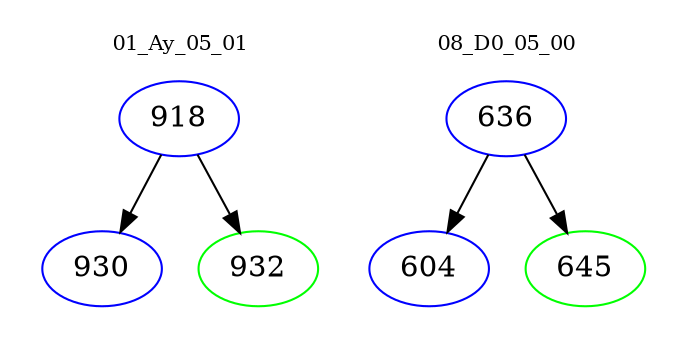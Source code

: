 digraph{
subgraph cluster_0 {
color = white
label = "01_Ay_05_01";
fontsize=10;
T0_918 [label="918", color="blue"]
T0_918 -> T0_930 [color="black"]
T0_930 [label="930", color="blue"]
T0_918 -> T0_932 [color="black"]
T0_932 [label="932", color="green"]
}
subgraph cluster_1 {
color = white
label = "08_D0_05_00";
fontsize=10;
T1_636 [label="636", color="blue"]
T1_636 -> T1_604 [color="black"]
T1_604 [label="604", color="blue"]
T1_636 -> T1_645 [color="black"]
T1_645 [label="645", color="green"]
}
}
